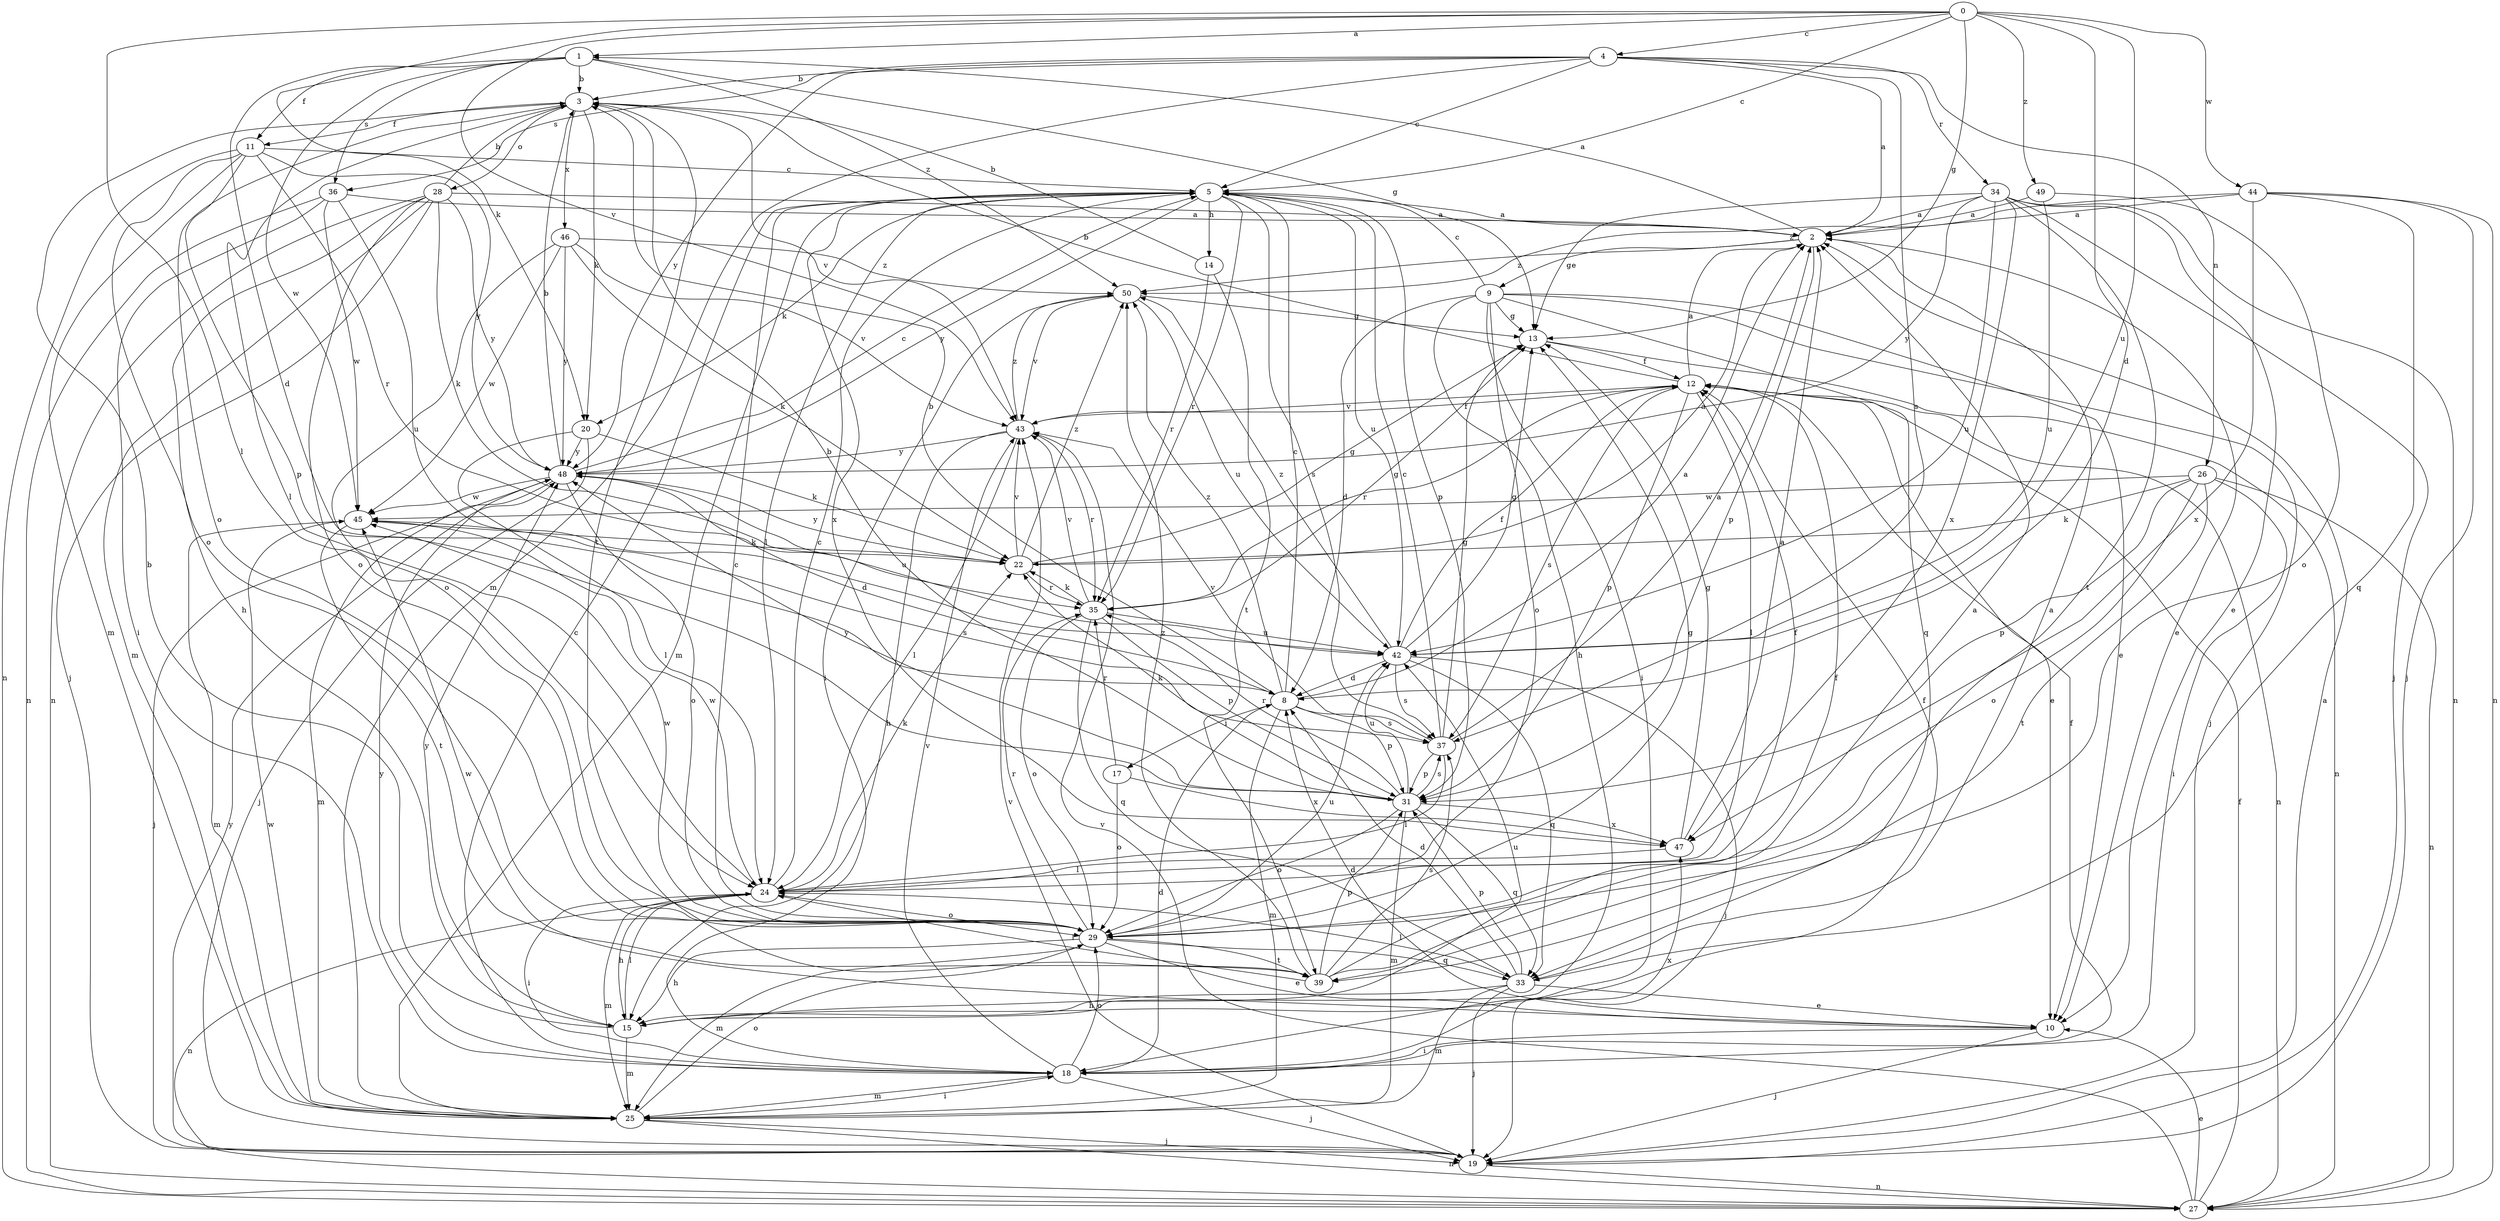 strict digraph  {
0;
1;
2;
3;
4;
5;
8;
9;
10;
11;
12;
13;
14;
15;
17;
18;
19;
20;
22;
24;
25;
26;
27;
28;
29;
31;
33;
34;
35;
36;
37;
39;
42;
43;
44;
45;
46;
47;
48;
49;
50;
0 -> 1  [label=a];
0 -> 4  [label=c];
0 -> 5  [label=c];
0 -> 8  [label=d];
0 -> 13  [label=g];
0 -> 20  [label=k];
0 -> 24  [label=l];
0 -> 42  [label=u];
0 -> 43  [label=v];
0 -> 44  [label=w];
0 -> 49  [label=z];
1 -> 3  [label=b];
1 -> 8  [label=d];
1 -> 11  [label=f];
1 -> 13  [label=g];
1 -> 36  [label=s];
1 -> 45  [label=w];
1 -> 50  [label=z];
2 -> 1  [label=a];
2 -> 9  [label=e];
2 -> 10  [label=e];
2 -> 31  [label=p];
2 -> 50  [label=z];
3 -> 11  [label=f];
3 -> 20  [label=k];
3 -> 24  [label=l];
3 -> 28  [label=o];
3 -> 29  [label=o];
3 -> 39  [label=t];
3 -> 43  [label=v];
3 -> 46  [label=x];
4 -> 2  [label=a];
4 -> 3  [label=b];
4 -> 5  [label=c];
4 -> 25  [label=m];
4 -> 26  [label=n];
4 -> 34  [label=r];
4 -> 36  [label=s];
4 -> 37  [label=s];
4 -> 48  [label=y];
5 -> 2  [label=a];
5 -> 14  [label=h];
5 -> 20  [label=k];
5 -> 24  [label=l];
5 -> 25  [label=m];
5 -> 31  [label=p];
5 -> 35  [label=r];
5 -> 37  [label=s];
5 -> 42  [label=u];
5 -> 47  [label=x];
5 -> 48  [label=y];
8 -> 2  [label=a];
8 -> 3  [label=b];
8 -> 5  [label=c];
8 -> 17  [label=i];
8 -> 25  [label=m];
8 -> 31  [label=p];
8 -> 37  [label=s];
8 -> 50  [label=z];
9 -> 5  [label=c];
9 -> 8  [label=d];
9 -> 10  [label=e];
9 -> 13  [label=g];
9 -> 15  [label=h];
9 -> 18  [label=i];
9 -> 19  [label=j];
9 -> 29  [label=o];
9 -> 33  [label=q];
10 -> 8  [label=d];
10 -> 18  [label=i];
10 -> 19  [label=j];
10 -> 45  [label=w];
11 -> 5  [label=c];
11 -> 25  [label=m];
11 -> 27  [label=n];
11 -> 29  [label=o];
11 -> 31  [label=p];
11 -> 35  [label=r];
11 -> 48  [label=y];
12 -> 2  [label=a];
12 -> 3  [label=b];
12 -> 10  [label=e];
12 -> 24  [label=l];
12 -> 27  [label=n];
12 -> 31  [label=p];
12 -> 35  [label=r];
12 -> 37  [label=s];
12 -> 43  [label=v];
13 -> 12  [label=f];
13 -> 27  [label=n];
14 -> 3  [label=b];
14 -> 35  [label=r];
14 -> 39  [label=t];
15 -> 3  [label=b];
15 -> 12  [label=f];
15 -> 24  [label=l];
15 -> 25  [label=m];
15 -> 42  [label=u];
15 -> 48  [label=y];
17 -> 29  [label=o];
17 -> 35  [label=r];
17 -> 47  [label=x];
18 -> 5  [label=c];
18 -> 8  [label=d];
18 -> 12  [label=f];
18 -> 19  [label=j];
18 -> 25  [label=m];
18 -> 29  [label=o];
18 -> 43  [label=v];
18 -> 47  [label=x];
18 -> 48  [label=y];
19 -> 2  [label=a];
19 -> 27  [label=n];
19 -> 43  [label=v];
19 -> 48  [label=y];
20 -> 19  [label=j];
20 -> 22  [label=k];
20 -> 24  [label=l];
20 -> 48  [label=y];
22 -> 2  [label=a];
22 -> 13  [label=g];
22 -> 35  [label=r];
22 -> 43  [label=v];
22 -> 48  [label=y];
22 -> 50  [label=z];
24 -> 5  [label=c];
24 -> 12  [label=f];
24 -> 15  [label=h];
24 -> 18  [label=i];
24 -> 22  [label=k];
24 -> 25  [label=m];
24 -> 27  [label=n];
24 -> 29  [label=o];
24 -> 45  [label=w];
25 -> 18  [label=i];
25 -> 19  [label=j];
25 -> 27  [label=n];
25 -> 29  [label=o];
25 -> 45  [label=w];
26 -> 18  [label=i];
26 -> 22  [label=k];
26 -> 27  [label=n];
26 -> 29  [label=o];
26 -> 31  [label=p];
26 -> 39  [label=t];
26 -> 45  [label=w];
27 -> 10  [label=e];
27 -> 12  [label=f];
27 -> 43  [label=v];
28 -> 2  [label=a];
28 -> 3  [label=b];
28 -> 15  [label=h];
28 -> 19  [label=j];
28 -> 22  [label=k];
28 -> 25  [label=m];
28 -> 27  [label=n];
28 -> 29  [label=o];
28 -> 48  [label=y];
29 -> 5  [label=c];
29 -> 10  [label=e];
29 -> 13  [label=g];
29 -> 15  [label=h];
29 -> 25  [label=m];
29 -> 33  [label=q];
29 -> 35  [label=r];
29 -> 39  [label=t];
29 -> 42  [label=u];
29 -> 45  [label=w];
31 -> 3  [label=b];
31 -> 22  [label=k];
31 -> 25  [label=m];
31 -> 29  [label=o];
31 -> 33  [label=q];
31 -> 35  [label=r];
31 -> 37  [label=s];
31 -> 42  [label=u];
31 -> 47  [label=x];
31 -> 48  [label=y];
33 -> 2  [label=a];
33 -> 8  [label=d];
33 -> 10  [label=e];
33 -> 15  [label=h];
33 -> 19  [label=j];
33 -> 24  [label=l];
33 -> 25  [label=m];
33 -> 31  [label=p];
34 -> 2  [label=a];
34 -> 10  [label=e];
34 -> 13  [label=g];
34 -> 19  [label=j];
34 -> 27  [label=n];
34 -> 39  [label=t];
34 -> 42  [label=u];
34 -> 47  [label=x];
34 -> 48  [label=y];
35 -> 13  [label=g];
35 -> 22  [label=k];
35 -> 29  [label=o];
35 -> 31  [label=p];
35 -> 33  [label=q];
35 -> 42  [label=u];
35 -> 43  [label=v];
36 -> 2  [label=a];
36 -> 18  [label=i];
36 -> 27  [label=n];
36 -> 42  [label=u];
36 -> 45  [label=w];
37 -> 2  [label=a];
37 -> 5  [label=c];
37 -> 13  [label=g];
37 -> 24  [label=l];
37 -> 31  [label=p];
37 -> 43  [label=v];
39 -> 2  [label=a];
39 -> 12  [label=f];
39 -> 24  [label=l];
39 -> 31  [label=p];
39 -> 37  [label=s];
39 -> 50  [label=z];
42 -> 8  [label=d];
42 -> 12  [label=f];
42 -> 13  [label=g];
42 -> 19  [label=j];
42 -> 33  [label=q];
42 -> 37  [label=s];
42 -> 50  [label=z];
43 -> 12  [label=f];
43 -> 15  [label=h];
43 -> 24  [label=l];
43 -> 35  [label=r];
43 -> 48  [label=y];
43 -> 50  [label=z];
44 -> 2  [label=a];
44 -> 19  [label=j];
44 -> 27  [label=n];
44 -> 33  [label=q];
44 -> 47  [label=x];
44 -> 50  [label=z];
45 -> 22  [label=k];
45 -> 25  [label=m];
45 -> 37  [label=s];
45 -> 39  [label=t];
46 -> 22  [label=k];
46 -> 29  [label=o];
46 -> 43  [label=v];
46 -> 45  [label=w];
46 -> 48  [label=y];
46 -> 50  [label=z];
47 -> 2  [label=a];
47 -> 13  [label=g];
47 -> 24  [label=l];
48 -> 3  [label=b];
48 -> 5  [label=c];
48 -> 8  [label=d];
48 -> 19  [label=j];
48 -> 25  [label=m];
48 -> 29  [label=o];
48 -> 42  [label=u];
48 -> 45  [label=w];
49 -> 2  [label=a];
49 -> 29  [label=o];
49 -> 42  [label=u];
50 -> 13  [label=g];
50 -> 18  [label=i];
50 -> 42  [label=u];
50 -> 43  [label=v];
}
